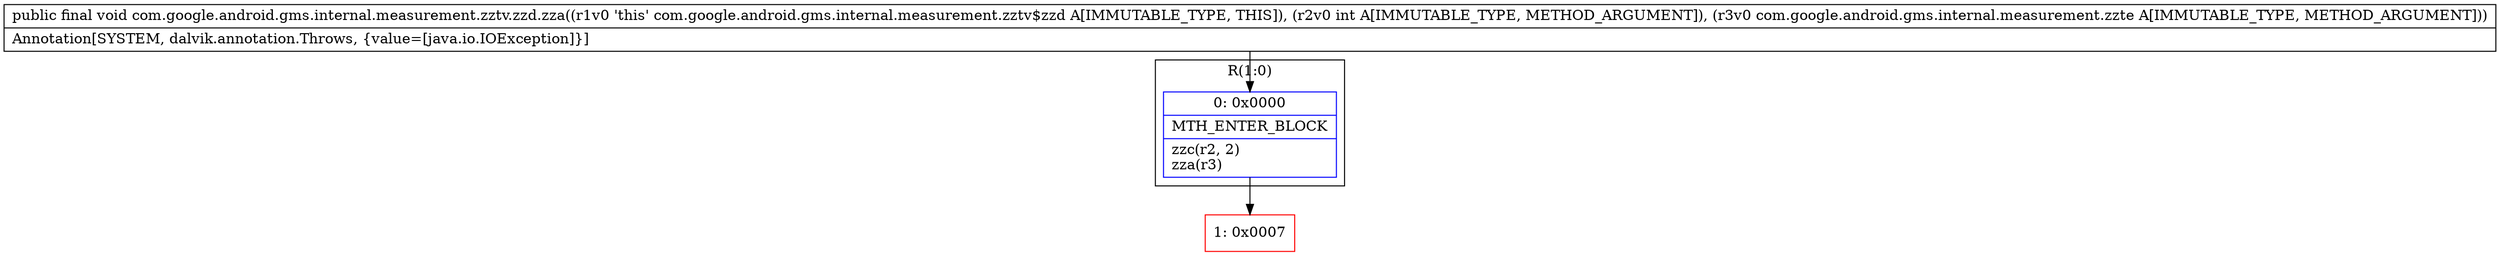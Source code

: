 digraph "CFG forcom.google.android.gms.internal.measurement.zztv.zzd.zza(ILcom\/google\/android\/gms\/internal\/measurement\/zzte;)V" {
subgraph cluster_Region_309244768 {
label = "R(1:0)";
node [shape=record,color=blue];
Node_0 [shape=record,label="{0\:\ 0x0000|MTH_ENTER_BLOCK\l|zzc(r2, 2)\lzza(r3)\l}"];
}
Node_1 [shape=record,color=red,label="{1\:\ 0x0007}"];
MethodNode[shape=record,label="{public final void com.google.android.gms.internal.measurement.zztv.zzd.zza((r1v0 'this' com.google.android.gms.internal.measurement.zztv$zzd A[IMMUTABLE_TYPE, THIS]), (r2v0 int A[IMMUTABLE_TYPE, METHOD_ARGUMENT]), (r3v0 com.google.android.gms.internal.measurement.zzte A[IMMUTABLE_TYPE, METHOD_ARGUMENT]))  | Annotation[SYSTEM, dalvik.annotation.Throws, \{value=[java.io.IOException]\}]\l}"];
MethodNode -> Node_0;
Node_0 -> Node_1;
}

